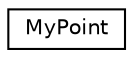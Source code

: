 digraph "Graphical Class Hierarchy"
{
  edge [fontname="Helvetica",fontsize="10",labelfontname="Helvetica",labelfontsize="10"];
  node [fontname="Helvetica",fontsize="10",shape=record];
  rankdir="LR";
  Node0 [label="MyPoint",height=0.2,width=0.4,color="black", fillcolor="white", style="filled",URL="$classMyPoint.html"];
}
